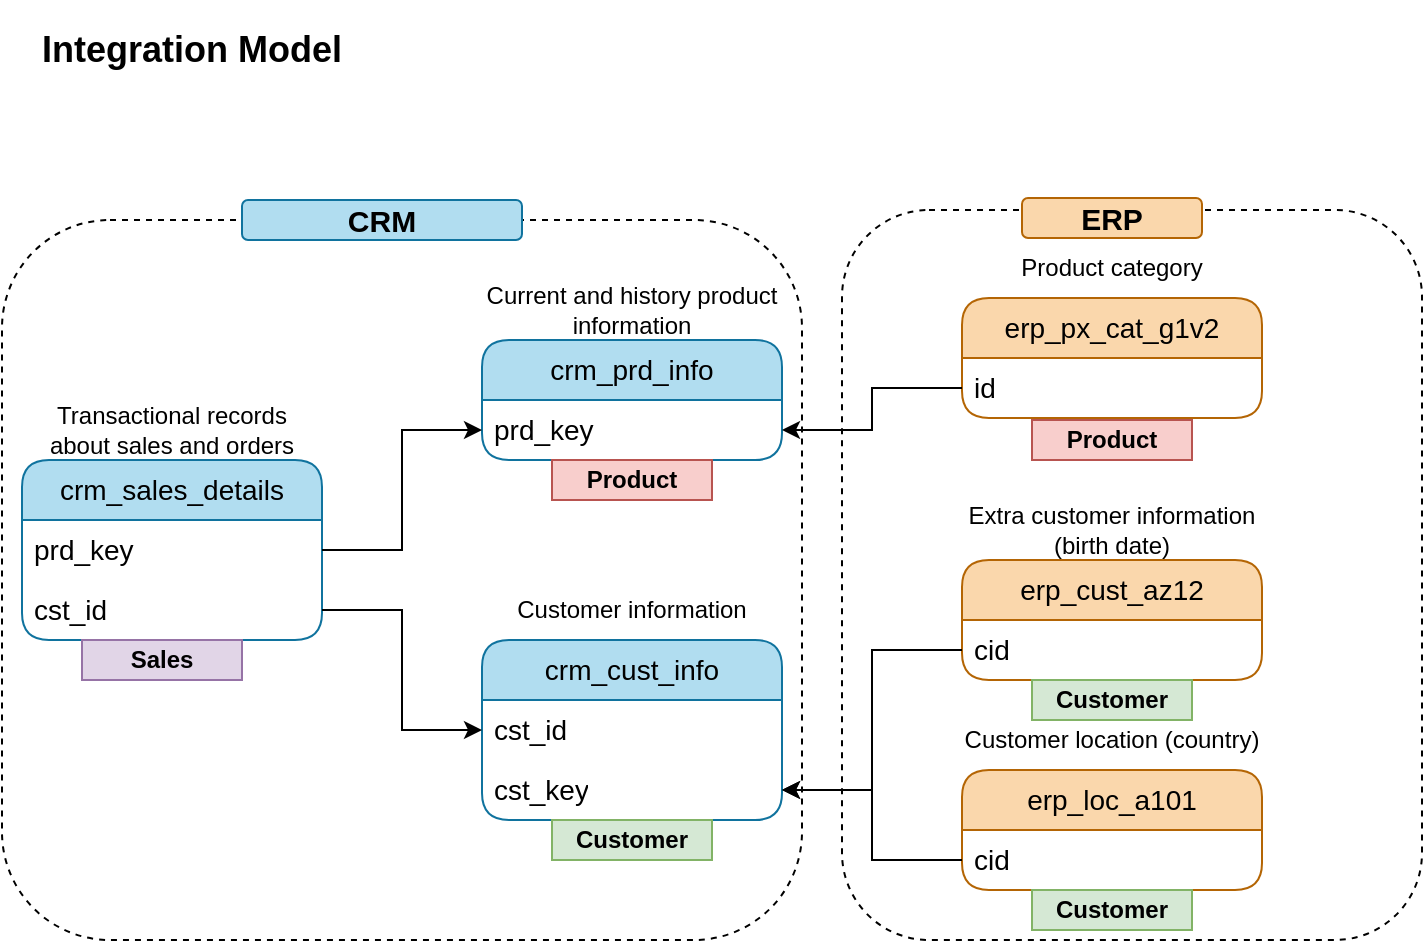 <mxfile version="28.0.6">
  <diagram name="Page-1" id="jygAyQ10k8zvW1w5hWyc">
    <mxGraphModel dx="1188" dy="701" grid="1" gridSize="10" guides="1" tooltips="1" connect="1" arrows="1" fold="1" page="1" pageScale="1" pageWidth="827" pageHeight="1169" math="0" shadow="0">
      <root>
        <mxCell id="0" />
        <mxCell id="1" parent="0" />
        <mxCell id="BlnE8z8bEWLS8vLj_LYS-1" value="&lt;b&gt;&lt;font style=&quot;font-size: 18px;&quot;&gt;Integration Model&lt;/font&gt;&lt;/b&gt;" style="rounded=0;whiteSpace=wrap;html=1;strokeColor=none;" parent="1" vertex="1">
          <mxGeometry x="40" y="50" width="190" height="50" as="geometry" />
        </mxCell>
        <mxCell id="BlnE8z8bEWLS8vLj_LYS-23" value="crm_cust_info" style="swimlane;fontStyle=0;childLayout=stackLayout;horizontal=1;startSize=30;horizontalStack=0;resizeParent=1;resizeParentMax=0;resizeLast=0;collapsible=1;marginBottom=0;whiteSpace=wrap;html=1;rounded=1;fillColor=#b1ddf0;strokeColor=#10739e;fontSize=14;" parent="1" vertex="1">
          <mxGeometry x="280" y="370" width="150" height="90" as="geometry" />
        </mxCell>
        <mxCell id="BlnE8z8bEWLS8vLj_LYS-24" value="cst_id" style="text;strokeColor=none;fillColor=none;align=left;verticalAlign=middle;spacingLeft=4;spacingRight=4;overflow=hidden;points=[[0,0.5],[1,0.5]];portConstraint=eastwest;rotatable=0;whiteSpace=wrap;html=1;fontSize=14;" parent="BlnE8z8bEWLS8vLj_LYS-23" vertex="1">
          <mxGeometry y="30" width="150" height="30" as="geometry" />
        </mxCell>
        <mxCell id="BlnE8z8bEWLS8vLj_LYS-40" value="cst_key" style="text;strokeColor=none;fillColor=none;align=left;verticalAlign=middle;spacingLeft=4;spacingRight=4;overflow=hidden;points=[[0,0.5],[1,0.5]];portConstraint=eastwest;rotatable=0;whiteSpace=wrap;html=1;fontSize=14;" parent="BlnE8z8bEWLS8vLj_LYS-23" vertex="1">
          <mxGeometry y="60" width="150" height="30" as="geometry" />
        </mxCell>
        <mxCell id="BlnE8z8bEWLS8vLj_LYS-27" value="&lt;font&gt;Customer information&lt;/font&gt;" style="text;html=1;align=center;verticalAlign=middle;whiteSpace=wrap;rounded=0;" parent="1" vertex="1">
          <mxGeometry x="280" y="340" width="150" height="30" as="geometry" />
        </mxCell>
        <mxCell id="BlnE8z8bEWLS8vLj_LYS-28" value="crm_prd_info" style="swimlane;fontStyle=0;childLayout=stackLayout;horizontal=1;startSize=30;horizontalStack=0;resizeParent=1;resizeParentMax=0;resizeLast=0;collapsible=1;marginBottom=0;whiteSpace=wrap;html=1;rounded=1;fillColor=#b1ddf0;strokeColor=#10739e;fontSize=14;" parent="1" vertex="1">
          <mxGeometry x="280" y="220" width="150" height="60" as="geometry" />
        </mxCell>
        <mxCell id="BlnE8z8bEWLS8vLj_LYS-29" value="prd_key" style="text;strokeColor=none;fillColor=none;align=left;verticalAlign=middle;spacingLeft=4;spacingRight=4;overflow=hidden;points=[[0,0.5],[1,0.5]];portConstraint=eastwest;rotatable=0;whiteSpace=wrap;html=1;fontSize=14;" parent="BlnE8z8bEWLS8vLj_LYS-28" vertex="1">
          <mxGeometry y="30" width="150" height="30" as="geometry" />
        </mxCell>
        <mxCell id="BlnE8z8bEWLS8vLj_LYS-30" value="&lt;font&gt;Current and history product information&lt;/font&gt;" style="text;html=1;align=center;verticalAlign=middle;whiteSpace=wrap;rounded=0;" parent="1" vertex="1">
          <mxGeometry x="280" y="190" width="150" height="30" as="geometry" />
        </mxCell>
        <mxCell id="BlnE8z8bEWLS8vLj_LYS-31" value="crm_sales_details" style="swimlane;fontStyle=0;childLayout=stackLayout;horizontal=1;startSize=30;horizontalStack=0;resizeParent=1;resizeParentMax=0;resizeLast=0;collapsible=1;marginBottom=0;whiteSpace=wrap;html=1;rounded=1;fillColor=#b1ddf0;strokeColor=#10739e;fontSize=14;" parent="1" vertex="1">
          <mxGeometry x="50" y="280" width="150" height="90" as="geometry" />
        </mxCell>
        <mxCell id="BlnE8z8bEWLS8vLj_LYS-32" value="prd_key" style="text;strokeColor=none;fillColor=none;align=left;verticalAlign=middle;spacingLeft=4;spacingRight=4;overflow=hidden;points=[[0,0.5],[1,0.5]];portConstraint=eastwest;rotatable=0;whiteSpace=wrap;html=1;fontSize=14;" parent="BlnE8z8bEWLS8vLj_LYS-31" vertex="1">
          <mxGeometry y="30" width="150" height="30" as="geometry" />
        </mxCell>
        <mxCell id="BlnE8z8bEWLS8vLj_LYS-34" value="cst_id" style="text;strokeColor=none;fillColor=none;align=left;verticalAlign=middle;spacingLeft=4;spacingRight=4;overflow=hidden;points=[[0,0.5],[1,0.5]];portConstraint=eastwest;rotatable=0;whiteSpace=wrap;html=1;fontSize=14;" parent="BlnE8z8bEWLS8vLj_LYS-31" vertex="1">
          <mxGeometry y="60" width="150" height="30" as="geometry" />
        </mxCell>
        <mxCell id="BlnE8z8bEWLS8vLj_LYS-33" value="&lt;font&gt;Transactional records about sales and orders&lt;/font&gt;" style="text;html=1;align=center;verticalAlign=middle;whiteSpace=wrap;rounded=0;" parent="1" vertex="1">
          <mxGeometry x="50" y="250" width="150" height="30" as="geometry" />
        </mxCell>
        <mxCell id="BlnE8z8bEWLS8vLj_LYS-35" style="edgeStyle=orthogonalEdgeStyle;rounded=0;orthogonalLoop=1;jettySize=auto;html=1;" parent="1" source="BlnE8z8bEWLS8vLj_LYS-34" target="BlnE8z8bEWLS8vLj_LYS-24" edge="1">
          <mxGeometry relative="1" as="geometry" />
        </mxCell>
        <mxCell id="BlnE8z8bEWLS8vLj_LYS-36" style="edgeStyle=orthogonalEdgeStyle;rounded=0;orthogonalLoop=1;jettySize=auto;html=1;entryX=0;entryY=0.5;entryDx=0;entryDy=0;" parent="1" source="BlnE8z8bEWLS8vLj_LYS-32" target="BlnE8z8bEWLS8vLj_LYS-29" edge="1">
          <mxGeometry relative="1" as="geometry" />
        </mxCell>
        <mxCell id="BlnE8z8bEWLS8vLj_LYS-37" value="erp_cust_az12" style="swimlane;fontStyle=0;childLayout=stackLayout;horizontal=1;startSize=30;horizontalStack=0;resizeParent=1;resizeParentMax=0;resizeLast=0;collapsible=1;marginBottom=0;whiteSpace=wrap;html=1;rounded=1;fontSize=14;fillColor=#fad7ac;strokeColor=#b46504;" parent="1" vertex="1">
          <mxGeometry x="520" y="330" width="150" height="60" as="geometry" />
        </mxCell>
        <mxCell id="BlnE8z8bEWLS8vLj_LYS-38" value="cid" style="text;strokeColor=none;fillColor=none;align=left;verticalAlign=middle;spacingLeft=4;spacingRight=4;overflow=hidden;points=[[0,0.5],[1,0.5]];portConstraint=eastwest;rotatable=0;whiteSpace=wrap;html=1;fontSize=14;" parent="BlnE8z8bEWLS8vLj_LYS-37" vertex="1">
          <mxGeometry y="30" width="150" height="30" as="geometry" />
        </mxCell>
        <mxCell id="BlnE8z8bEWLS8vLj_LYS-39" value="&lt;font&gt;Extra customer information (birth date)&lt;/font&gt;" style="text;html=1;align=center;verticalAlign=middle;whiteSpace=wrap;rounded=0;" parent="1" vertex="1">
          <mxGeometry x="520" y="300" width="150" height="30" as="geometry" />
        </mxCell>
        <mxCell id="BlnE8z8bEWLS8vLj_LYS-41" style="edgeStyle=orthogonalEdgeStyle;rounded=0;orthogonalLoop=1;jettySize=auto;html=1;entryX=1;entryY=0.5;entryDx=0;entryDy=0;" parent="1" source="BlnE8z8bEWLS8vLj_LYS-38" target="BlnE8z8bEWLS8vLj_LYS-40" edge="1">
          <mxGeometry relative="1" as="geometry" />
        </mxCell>
        <mxCell id="BlnE8z8bEWLS8vLj_LYS-42" value="erp_loc_a101" style="swimlane;fontStyle=0;childLayout=stackLayout;horizontal=1;startSize=30;horizontalStack=0;resizeParent=1;resizeParentMax=0;resizeLast=0;collapsible=1;marginBottom=0;whiteSpace=wrap;html=1;rounded=1;fontSize=14;fillColor=#fad7ac;strokeColor=#b46504;" parent="1" vertex="1">
          <mxGeometry x="520" y="435" width="150" height="60" as="geometry" />
        </mxCell>
        <mxCell id="BlnE8z8bEWLS8vLj_LYS-43" value="cid" style="text;strokeColor=none;fillColor=none;align=left;verticalAlign=middle;spacingLeft=4;spacingRight=4;overflow=hidden;points=[[0,0.5],[1,0.5]];portConstraint=eastwest;rotatable=0;whiteSpace=wrap;html=1;fontSize=14;" parent="BlnE8z8bEWLS8vLj_LYS-42" vertex="1">
          <mxGeometry y="30" width="150" height="30" as="geometry" />
        </mxCell>
        <mxCell id="BlnE8z8bEWLS8vLj_LYS-44" value="Customer location (country)" style="text;html=1;align=center;verticalAlign=middle;whiteSpace=wrap;rounded=0;" parent="1" vertex="1">
          <mxGeometry x="520" y="405" width="150" height="30" as="geometry" />
        </mxCell>
        <mxCell id="BlnE8z8bEWLS8vLj_LYS-47" style="edgeStyle=orthogonalEdgeStyle;rounded=0;orthogonalLoop=1;jettySize=auto;html=1;exitX=0;exitY=0.5;exitDx=0;exitDy=0;entryX=1;entryY=0.5;entryDx=0;entryDy=0;" parent="1" source="BlnE8z8bEWLS8vLj_LYS-43" target="BlnE8z8bEWLS8vLj_LYS-40" edge="1">
          <mxGeometry relative="1" as="geometry" />
        </mxCell>
        <mxCell id="BlnE8z8bEWLS8vLj_LYS-48" value="erp_px_cat_g1v2" style="swimlane;fontStyle=0;childLayout=stackLayout;horizontal=1;startSize=30;horizontalStack=0;resizeParent=1;resizeParentMax=0;resizeLast=0;collapsible=1;marginBottom=0;whiteSpace=wrap;html=1;rounded=1;fontSize=14;fillColor=#fad7ac;strokeColor=#b46504;" parent="1" vertex="1">
          <mxGeometry x="520" y="199" width="150" height="60" as="geometry" />
        </mxCell>
        <mxCell id="BlnE8z8bEWLS8vLj_LYS-49" value="id" style="text;strokeColor=none;fillColor=none;align=left;verticalAlign=middle;spacingLeft=4;spacingRight=4;overflow=hidden;points=[[0,0.5],[1,0.5]];portConstraint=eastwest;rotatable=0;whiteSpace=wrap;html=1;fontSize=14;" parent="BlnE8z8bEWLS8vLj_LYS-48" vertex="1">
          <mxGeometry y="30" width="150" height="30" as="geometry" />
        </mxCell>
        <mxCell id="BlnE8z8bEWLS8vLj_LYS-50" value="&lt;font&gt;Product category&lt;/font&gt;" style="text;html=1;align=center;verticalAlign=middle;whiteSpace=wrap;rounded=0;" parent="1" vertex="1">
          <mxGeometry x="520" y="169" width="150" height="30" as="geometry" />
        </mxCell>
        <mxCell id="BlnE8z8bEWLS8vLj_LYS-52" style="edgeStyle=orthogonalEdgeStyle;rounded=0;orthogonalLoop=1;jettySize=auto;html=1;exitX=0;exitY=0.5;exitDx=0;exitDy=0;" parent="1" source="BlnE8z8bEWLS8vLj_LYS-49" target="BlnE8z8bEWLS8vLj_LYS-29" edge="1">
          <mxGeometry relative="1" as="geometry" />
        </mxCell>
        <mxCell id="BlnE8z8bEWLS8vLj_LYS-53" value="" style="rounded=1;whiteSpace=wrap;html=1;fillColor=none;dashed=1;" parent="1" vertex="1">
          <mxGeometry x="40" y="160" width="400" height="360" as="geometry" />
        </mxCell>
        <mxCell id="BlnE8z8bEWLS8vLj_LYS-54" value="CRM" style="rounded=1;whiteSpace=wrap;html=1;strokeColor=#10739e;fontSize=15;fontStyle=1;fillColor=#b1ddf0;" parent="1" vertex="1">
          <mxGeometry x="160" y="150" width="140" height="20" as="geometry" />
        </mxCell>
        <mxCell id="BlnE8z8bEWLS8vLj_LYS-55" value="" style="rounded=1;whiteSpace=wrap;html=1;fillColor=none;dashed=1;" parent="1" vertex="1">
          <mxGeometry x="460" y="155" width="290" height="365" as="geometry" />
        </mxCell>
        <mxCell id="BlnE8z8bEWLS8vLj_LYS-56" value="ERP" style="rounded=1;whiteSpace=wrap;html=1;strokeColor=#b46504;fontSize=15;fontStyle=1;fillColor=#fad7ac;" parent="1" vertex="1">
          <mxGeometry x="550" y="149" width="90" height="20" as="geometry" />
        </mxCell>
        <mxCell id="PEo4hYLh6jPKOGpb2f0O-1" value="Product" style="text;html=1;strokeColor=#b85450;fillColor=#f8cecc;align=center;verticalAlign=middle;whiteSpace=wrap;overflow=hidden;fontSize=12;fontStyle=1" vertex="1" parent="1">
          <mxGeometry x="315" y="280" width="80" height="20" as="geometry" />
        </mxCell>
        <mxCell id="PEo4hYLh6jPKOGpb2f0O-2" value="Product" style="text;html=1;strokeColor=#b85450;fillColor=#f8cecc;align=center;verticalAlign=middle;whiteSpace=wrap;overflow=hidden;fontSize=12;fontStyle=1" vertex="1" parent="1">
          <mxGeometry x="555" y="260" width="80" height="20" as="geometry" />
        </mxCell>
        <mxCell id="PEo4hYLh6jPKOGpb2f0O-3" value="Customer" style="text;html=1;strokeColor=#82b366;fillColor=#d5e8d4;align=center;verticalAlign=middle;whiteSpace=wrap;overflow=hidden;fontSize=12;fontStyle=1" vertex="1" parent="1">
          <mxGeometry x="315" y="460" width="80" height="20" as="geometry" />
        </mxCell>
        <mxCell id="PEo4hYLh6jPKOGpb2f0O-4" value="Customer" style="text;html=1;strokeColor=#82b366;fillColor=#d5e8d4;align=center;verticalAlign=middle;whiteSpace=wrap;overflow=hidden;fontSize=12;fontStyle=1" vertex="1" parent="1">
          <mxGeometry x="555" y="390" width="80" height="20" as="geometry" />
        </mxCell>
        <mxCell id="PEo4hYLh6jPKOGpb2f0O-5" value="Customer" style="text;html=1;strokeColor=#82b366;fillColor=#d5e8d4;align=center;verticalAlign=middle;whiteSpace=wrap;overflow=hidden;fontSize=12;fontStyle=1" vertex="1" parent="1">
          <mxGeometry x="555" y="495" width="80" height="20" as="geometry" />
        </mxCell>
        <mxCell id="PEo4hYLh6jPKOGpb2f0O-6" value="Sales" style="text;html=1;strokeColor=#9673a6;fillColor=#e1d5e7;align=center;verticalAlign=middle;whiteSpace=wrap;overflow=hidden;fontSize=12;fontStyle=1" vertex="1" parent="1">
          <mxGeometry x="80" y="370" width="80" height="20" as="geometry" />
        </mxCell>
      </root>
    </mxGraphModel>
  </diagram>
</mxfile>
